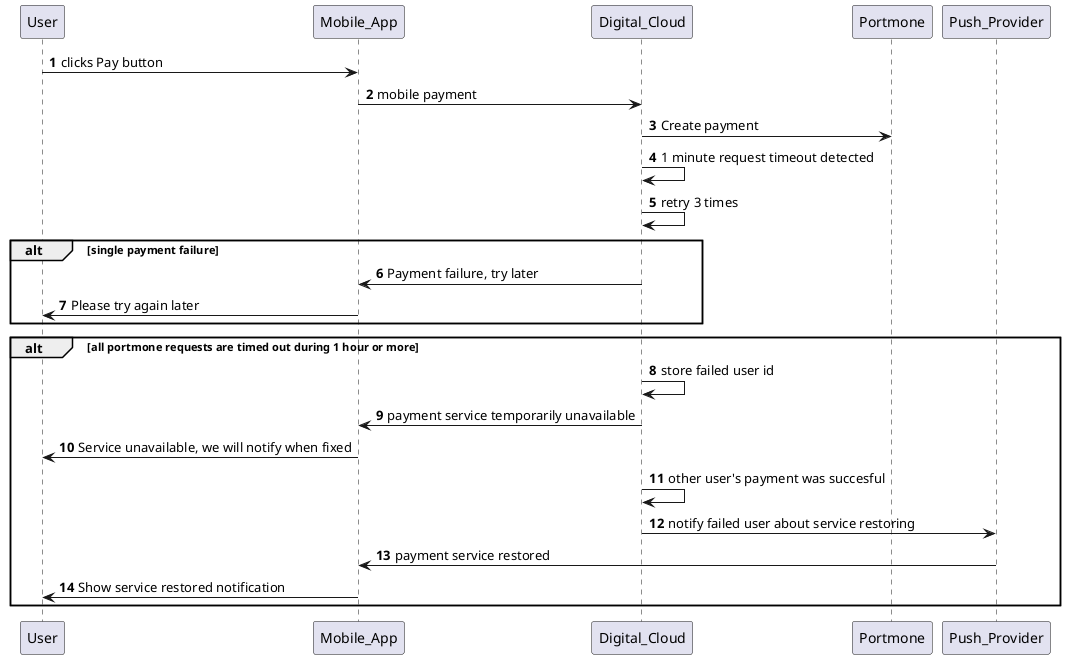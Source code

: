 @startuml
'https://plantuml.com/sequence-diagram

autonumber
User -> Mobile_App: clicks Pay button
Mobile_App -> Digital_Cloud: mobile payment
Digital_Cloud -> Portmone: Create payment
Digital_Cloud -> Digital_Cloud: 1 minute request timeout detected
Digital_Cloud -> Digital_Cloud: retry 3 times
alt single payment failure
Digital_Cloud -> Mobile_App: Payment failure, try later
Mobile_App -> User: Please try again later
end
alt all portmone requests are timed out during 1 hour or more
Digital_Cloud -> Digital_Cloud: store failed user id
Digital_Cloud -> Mobile_App: payment service temporarily unavailable
Mobile_App -> User: Service unavailable, we will notify when fixed
Digital_Cloud -> Digital_Cloud: other user's payment was succesful
Digital_Cloud -> Push_Provider: notify failed user about service restoring
Push_Provider -> Mobile_App: payment service restored
Mobile_App -> User: Show service restored notification
end
@enduml

@startuml
'https://plantuml.com/sequence-diagram

autonumber
User -> Mobile_App: clicks Pay button
Mobile_App -> Digital_Cloud: mobile payment
Digital_Cloud -> Digital_Cloud: check total money on cached account
Digital_Cloud -> Digital_Premise: Block Money
Digital_Premise --> Digital_Cloud: request timeout
Digital_Cloud -> Digital_Cloud: retry 3 times
Digital_Cloud -> Digital_Cloud: store unaccepted transaction
Digital_Cloud -> Portmone: Create payment
Portmone -> Digital_Cloud: Ok
Digital_Cloud -> Mobile_App: Payment success
Mobile_App -> User: Payment success
Digital_Cloud -> Digital_Premise: sync transactions when available
@enduml